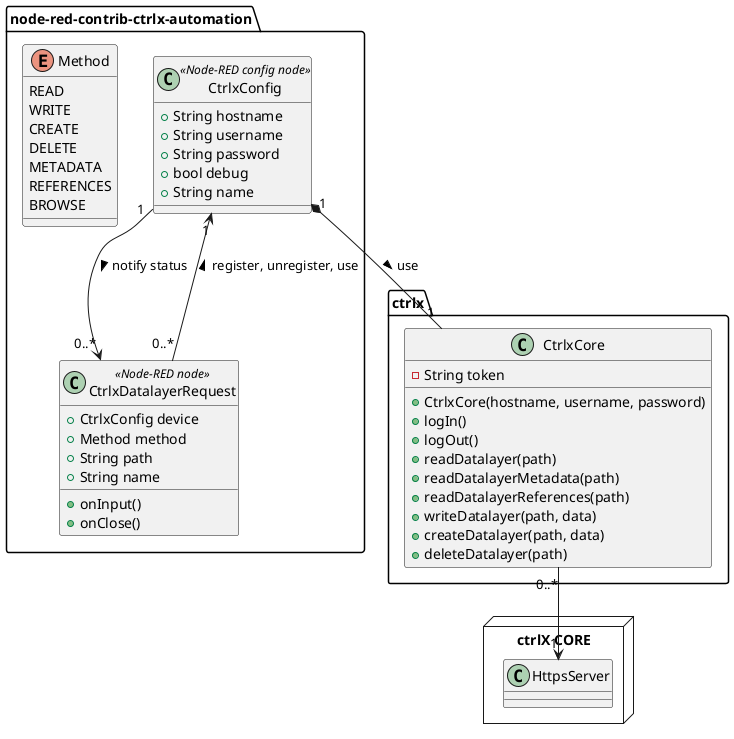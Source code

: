 @startuml Overview
skinparam componentStyle uml2

package ctrlx {

  class CtrlxCore
  {
    -String token
    +CtrlxCore(hostname, username, password)
    +logIn()
    +logOut()
    +readDatalayer(path)
    +readDatalayerMetadata(path)
    +readDatalayerReferences(path)
    +writeDatalayer(path, data)
    +createDatalayer(path, data)
    +deleteDatalayer(path)
  }

}

package node-red-contrib-ctrlx-automation {

  class CtrlxConfig << Node-RED config node >>
  {
    +String hostname
    +String username
    +String password
    +bool debug
    +String name
  }

  enum Method {
    READ
    WRITE
    CREATE
    DELETE
    METADATA
    REFERENCES
    BROWSE
  }

  class CtrlxDatalayerRequest << Node-RED node >>
  {
    +CtrlxConfig device
    +Method method
    +String path
    +String name
    +onInput()
    +onClose()
  }
}


package "ctrlX CORE" <<Node>> {
  class HttpsServer
}


CtrlxConfig "1" *-- "1" CtrlxCore : use >

CtrlxDatalayerRequest "0..*" --> "1" CtrlxConfig : register, unregister, use >

CtrlxConfig "1" --> "0..*" CtrlxDatalayerRequest  : notify status >

CtrlxCore "0..*" --> "1" HttpsServer

@enduml
